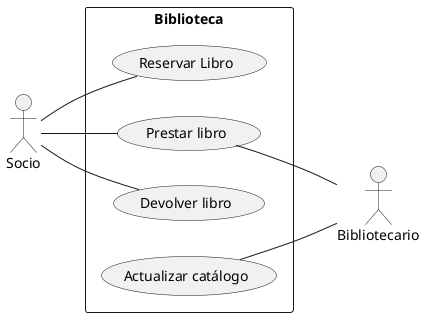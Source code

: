 @startuml
'https://plantuml.com/use-case-diagram
left to right direction
actor :Socio: as Socio
actor :Bibliotecario: as Bibliotecario

rectangle Biblioteca {
Socio -- (Reservar Libro)
Socio -- (Prestar libro)
Socio -- (Devolver libro)
(Prestar libro) -- Bibliotecario
(Actualizar catálogo) -- Bibliotecario
}
@enduml